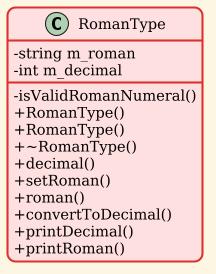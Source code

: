 @startuml class
!theme sunlust
skinparam ClassAttributeIconSize 0
class RomanType {
    - string m_roman
    - int m_decimal
    - isValidRomanNumeral()
    + RomanType()
    + RomanType()
    + ~RomanType()
    + decimal()
    + setRoman()
    + roman()
    + convertToDecimal()
    + printDecimal()
    + printRoman()

}

@enduml